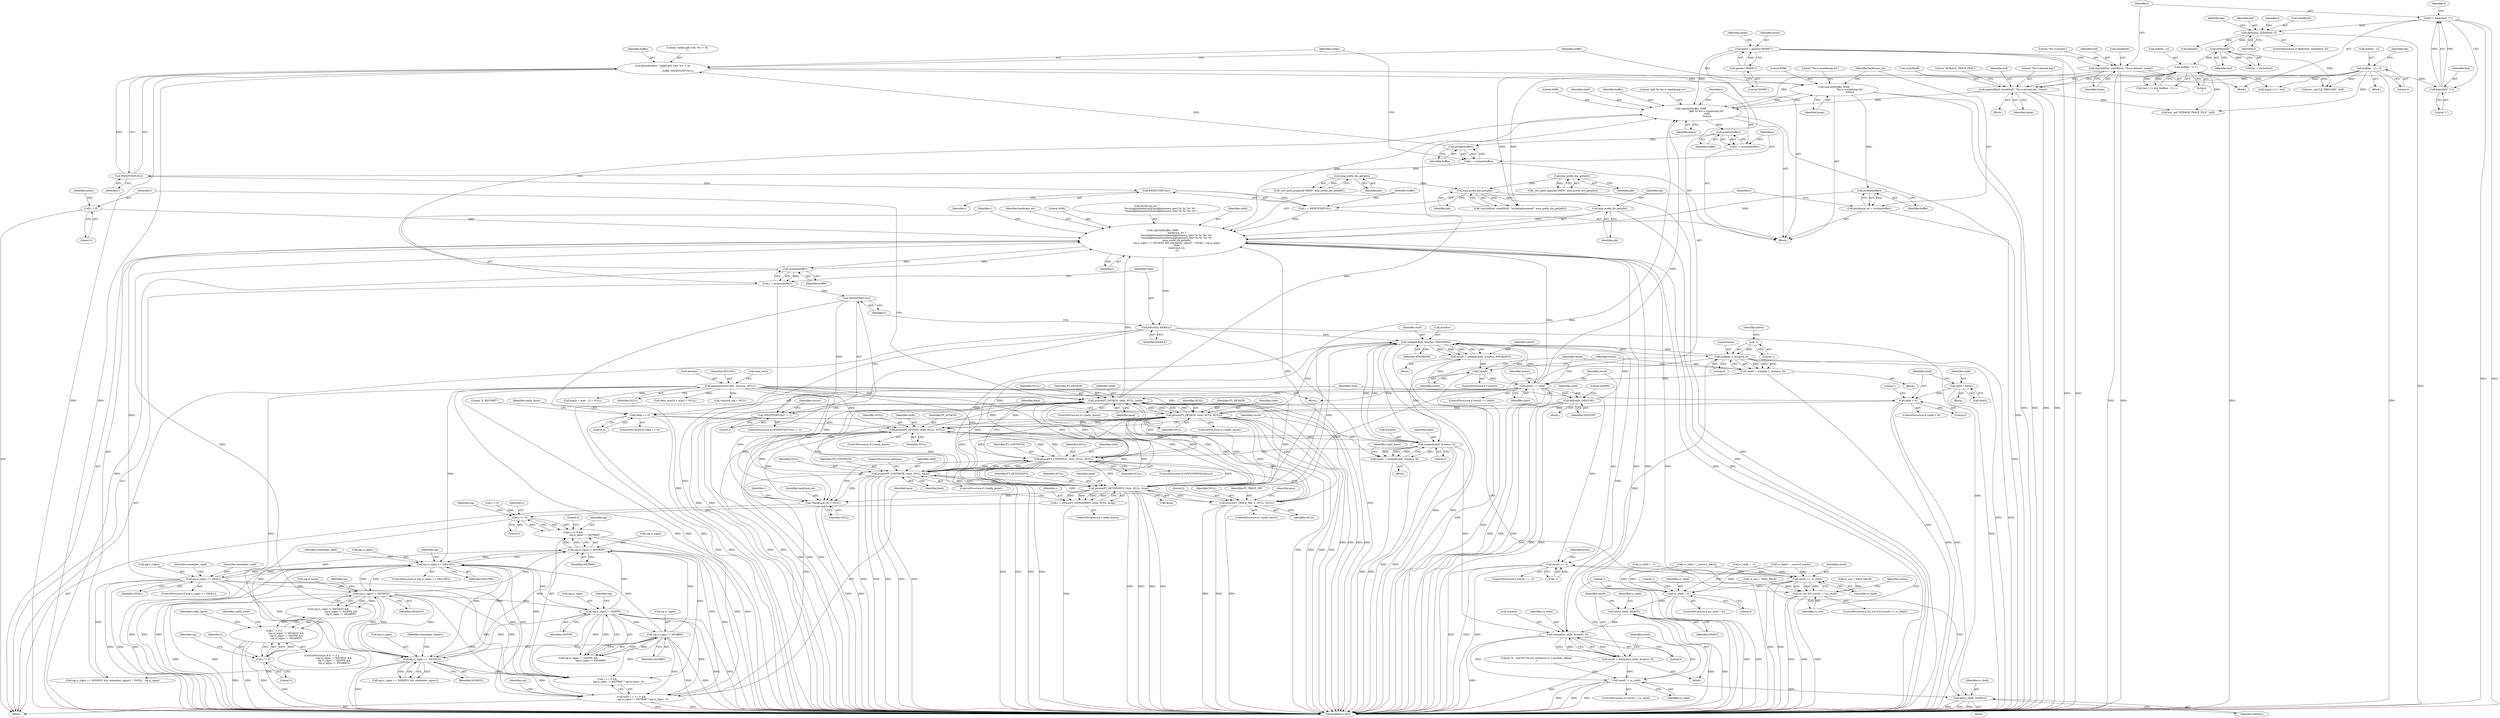 digraph "0_enlightment_bb4a21e98656fe2c7d98ba2163e6defe9a630e2b@API" {
"1000881" [label="(Call,fprintf(stderr, \"called gdb with '%s' = %i\n\",\n                                         buffer, WEXITSTATUS(r)))"];
"1000879" [label="(Call,system(buffer))"];
"1000875" [label="(Call,system(buffer))"];
"1000867" [label="(Call,snprintf(buffer, 4096,\n                                          \"gdb %i %s/.e-crashdump.txt\",\n                                           child,\n                                           home))"];
"1000926" [label="(Call,system(buffer))"];
"1000900" [label="(Call,snprintf(buffer, 4096,\n                                     backtrace_str ?\n                                     \"%s/enlightenment/utils/enlightenment_alert %i %i '%s' %i\" :\n                                     \"%s/enlightenment/utils/enlightenment_alert %i %i '%s' %i\",\n                                     eina_prefix_lib_get(pfx),\n                                     sig.si_signo == SIGSEGV && remember_sigusr1 ? SIGILL : sig.si_signo,\n                                     child,\n                                     backtrace_str,\n                                     r))"];
"1000894" [label="(Call,strdup(buffer))"];
"1000887" [label="(Call,snprintf(buffer, 4096,\n                                          \"%s/.e-crashdump.txt\",\n                                          home))"];
"1000881" [label="(Call,fprintf(stderr, \"called gdb with '%s' = %i\n\",\n                                         buffer, WEXITSTATUS(r)))"];
"1000885" [label="(Call,WEXITSTATUS(r))"];
"1000877" [label="(Call,r = system(buffer))"];
"1000907" [label="(Call,eina_prefix_lib_get(pfx))"];
"1000565" [label="(Call,eina_prefix_bin_get(pfx))"];
"1000448" [label="(Call,eina_prefix_bin_get(pfx))"];
"1000443" [label="(Call,eina_prefix_bin_get(pfx))"];
"1000807" [label="(Call,sig.si_signo == SIGILL)"];
"1000794" [label="(Call,sig.si_signo == SIGUSR1)"];
"1000784" [label="(Call,sig.si_signo != SIGTRAP)"];
"1000827" [label="(Call,sig.si_signo != SIGSEGV)"];
"1000911" [label="(Call,sig.si_signo == SIGSEGV)"];
"1000838" [label="(Call,sig.si_signo != SIGABRT)"];
"1000833" [label="(Call,sig.si_signo != SIGFPE)"];
"1000185" [label="(Call,sigaction(SIGUSR1, &action, NULL))"];
"1000856" [label="(Call,ptrace(PT_DETACH, child, NULL, back))"];
"1000987" [label="(Call,ptrace(PT_DETACH, child, NULL, NULL))"];
"1000979" [label="(Call,kill(child, SIGSTOP))"];
"1000744" [label="(Call,result == child)"];
"1000735" [label="(Call,result = waitpid(-1, &status, 0))"];
"1000737" [label="(Call,waitpid(-1, &status, 0))"];
"1000738" [label="(Call,-1)"];
"1000726" [label="(Call,waitpid(child, &status, WNOHANG))"];
"1000692" [label="(Call,waitpid(child, &status, 0))"];
"1000652" [label="(Call,child == 0)"];
"1000644" [label="(Call,child < 0)"];
"1000640" [label="(Call,child = fork())"];
"1000685" [label="(Call,ptrace(PT_ATTACH, child, NULL, NULL))"];
"1000707" [label="(Call,ptrace(PT_CONTINUE, child, NULL, NULL))"];
"1000847" [label="(Call,ptrace(PT_CONTINUE, child, NULL, back))"];
"1000771" [label="(Call,ptrace(PT_GETSIGINFO, child, NULL, &sig))"];
"1000777" [label="(Call,back = r == 0 &&\n                              sig.si_signo != SIGTRAP ? sig.si_signo : 0)"];
"1000928" [label="(Call,kill(child, SIGKILL))"];
"1000732" [label="(Call,!result)"];
"1000724" [label="(Call,result = waitpid(child, &status, WNOHANG))"];
"1000896" [label="(Call,r = WEXITSTATUS(r))"];
"1000898" [label="(Call,WEXITSTATUS(r))"];
"1000861" [label="(Call,r = 0)"];
"1000549" [label="(Call,snprintf(buf, sizeof(buf), \"%s/.e-mtrack.log\", home))"];
"1000523" [label="(Call,buf[len - 1] == '\n')"];
"1000516" [label="(Call,strlen(buf))"];
"1000507" [label="(Call,fgets(buf, sizeof(buf), f))"];
"1000498" [label="(Call,f = fopen(buf, \"r\"))"];
"1000500" [label="(Call,fopen(buf, \"r\"))"];
"1000492" [label="(Call,snprintf(buf, sizeof(buf), \"%s/.e-mtrack\", home))"];
"1000484" [label="(Call,home = getenv(\"HOME\"))"];
"1000486" [label="(Call,getenv(\"HOME\"))"];
"1000531" [label="(Call,buf[len - 1] = 0)"];
"1000873" [label="(Call,r = system(buffer))"];
"1000924" [label="(Call,r = system(buffer))"];
"1000933" [label="(Call,WEXITSTATUS(r))"];
"1000932" [label="(Call,WEXITSTATUS(r) != 1)"];
"1000690" [label="(Call,result = waitpid(child, &status, 0))"];
"1000659" [label="(Call,ptrace(PT_TRACE_ME, 0, NULL, NULL))"];
"1000757" [label="(Call,*backtrace_str = NULL)"];
"1000769" [label="(Call,r = ptrace(PT_GETSIGINFO, child, NULL, &sig))"];
"1000781" [label="(Call,r == 0)"];
"1000780" [label="(Call,r == 0 &&\n                              sig.si_signo != SIGTRAP)"];
"1000823" [label="(Call,r != 0)"];
"1000822" [label="(Call,r != 0 ||\n                                (sig.si_signo != SIGSEGV &&\n                                 sig.si_signo != SIGFPE &&\n                                 sig.si_signo != SIGABRT))"];
"1001038" [label="(Call,waitpid(cs_child, &status, 0))"];
"1001036" [label="(Call,result = waitpid(cs_child, &status, 0))"];
"1001044" [label="(Call,result != cs_child)"];
"1001050" [label="(Call,kill(cs_child, SIGKILL))"];
"1000958" [label="(Call,result == -1)"];
"1000996" [label="(Call,result == cs_child)"];
"1000994" [label="(Call,cs_use && (result == cs_child))"];
"1001025" [label="(Call,cs_child > 0)"];
"1001033" [label="(Call,kill(cs_child, SIGINT))"];
"1000892" [label="(Call,backtrace_str = strdup(buffer))"];
"1000587" [label="(Call,args[i++] = buf)"];
"1000775" [label="(Call,&sig)"];
"1000852" [label="(ControlStructure,continue;)"];
"1001033" [label="(Call,kill(cs_child, SIGINT))"];
"1000808" [label="(Call,sig.si_signo)"];
"1000882" [label="(Identifier,stderr)"];
"1001055" [label="(Literal,1)"];
"1000786" [label="(Identifier,sig)"];
"1000496" [label="(Literal,\"%s/.e-mtrack\")"];
"1000492" [label="(Call,snprintf(buf, sizeof(buf), \"%s/.e-mtrack\", home))"];
"1000651" [label="(ControlStructure,if (child == 0))"];
"1000866" [label="(Block,)"];
"1000448" [label="(Call,eina_prefix_bin_get(pfx))"];
"1000869" [label="(Literal,4096)"];
"1000897" [label="(Identifier,r)"];
"1000497" [label="(Identifier,home)"];
"1000690" [label="(Call,result = waitpid(child, &status, 0))"];
"1000734" [label="(Block,)"];
"1000849" [label="(Identifier,child)"];
"1000848" [label="(Identifier,PT_CONTINUE)"];
"1001049" [label="(Literal,\"E - cserve2 did not shutdown in 2 seconds, killing!\n\")"];
"1000933" [label="(Call,WEXITSTATUS(r))"];
"1000732" [label="(Call,!result)"];
"1000739" [label="(Literal,1)"];
"1000642" [label="(Call,fork())"];
"1000769" [label="(Call,r = ptrace(PT_GETSIGINFO, child, NULL, &sig))"];
"1000887" [label="(Call,snprintf(buffer, 4096,\n                                          \"%s/.e-crashdump.txt\",\n                                          home))"];
"1000733" [label="(Identifier,result)"];
"1000735" [label="(Call,result = waitpid(-1, &status, 0))"];
"1000850" [label="(Identifier,NULL)"];
"1000493" [label="(Identifier,buf)"];
"1001046" [label="(Identifier,cs_child)"];
"1000628" [label="(Call,cs_use = EINA_TRUE)"];
"1000688" [label="(Identifier,NULL)"];
"1000772" [label="(Identifier,PT_GETSIGINFO)"];
"1000512" [label="(Block,)"];
"1000730" [label="(Identifier,WNOHANG)"];
"1000187" [label="(Call,&action)"];
"1000908" [label="(Identifier,pfx)"];
"1000901" [label="(Identifier,buffer)"];
"1000746" [label="(Identifier,child)"];
"1000727" [label="(Identifier,child)"];
"1000823" [label="(Call,r != 0)"];
"1000828" [label="(Call,sig.si_signo)"];
"1000811" [label="(Identifier,SIGILL)"];
"1000707" [label="(Call,ptrace(PT_CONTINUE, child, NULL, NULL))"];
"1000924" [label="(Call,r = system(buffer))"];
"1000643" [label="(ControlStructure,if (child < 0))"];
"1001028" [label="(Block,)"];
"1000759" [label="(Identifier,NULL)"];
"1000821" [label="(ControlStructure,if (r != 0 ||\n                                (sig.si_signo != SIGSEGV &&\n                                 sig.si_signo != SIGFPE &&\n                                 sig.si_signo != SIGABRT)))"];
"1000226" [label="(Call,dbus_argv[2 + argc] = NULL)"];
"1000893" [label="(Identifier,backtrace_str)"];
"1000659" [label="(Call,ptrace(PT_TRACE_ME, 0, NULL, NULL))"];
"1000726" [label="(Call,waitpid(child, &status, WNOHANG))"];
"1001045" [label="(Identifier,result)"];
"1000981" [label="(Identifier,SIGSTOP)"];
"1001047" [label="(Block,)"];
"1000329" [label="(Call,valgrind_log = NULL)"];
"1000903" [label="(Call,backtrace_str ?\n                                     \"%s/enlightenment/utils/enlightenment_alert %i %i '%s' %i\" :\n                                     \"%s/enlightenment/utils/enlightenment_alert %i %i '%s' %i\")"];
"1000762" [label="(Call,r = 0)"];
"1000743" [label="(ControlStructure,if (result == child))"];
"1000898" [label="(Call,WEXITSTATUS(r))"];
"1000120" [label="(Block,)"];
"1000988" [label="(Identifier,PT_DETACH)"];
"1000983" [label="(Literal,200000)"];
"1000834" [label="(Call,sig.si_signo)"];
"1000885" [label="(Call,WEXITSTATUS(r))"];
"1000989" [label="(Identifier,child)"];
"1000692" [label="(Call,waitpid(child, &status, 0))"];
"1000872" [label="(Identifier,home)"];
"1000514" [label="(Call,len = strlen(buf))"];
"1000754" [label="(Block,)"];
"1001050" [label="(Call,kill(cs_child, SIGKILL))"];
"1000907" [label="(Call,eina_prefix_lib_get(pfx))"];
"1000530" [label="(Block,)"];
"1001008" [label="(Call,cs_child = _cserve2_start())"];
"1000878" [label="(Identifier,r)"];
"1000186" [label="(Identifier,SIGUSR1)"];
"1000991" [label="(Identifier,NULL)"];
"1000694" [label="(Call,&status)"];
"1000796" [label="(Identifier,sig)"];
"1000861" [label="(Call,r = 0)"];
"1000838" [label="(Call,sig.si_signo != SIGABRT)"];
"1000832" [label="(Call,sig.si_signo != SIGFPE &&\n                                 sig.si_signo != SIGABRT)"];
"1000640" [label="(Call,child = fork())"];
"1000490" [label="(Block,)"];
"1000827" [label="(Call,sig.si_signo != SIGSEGV)"];
"1000994" [label="(Call,cs_use && (result == cs_child))"];
"1000484" [label="(Call,home = getenv(\"HOME\"))"];
"1000686" [label="(Identifier,PT_ATTACH)"];
"1000654" [label="(Literal,0)"];
"1000517" [label="(Identifier,buf)"];
"1000539" [label="(Identifier,len)"];
"1001036" [label="(Call,result = waitpid(cs_child, &status, 0))"];
"1000661" [label="(Literal,0)"];
"1000938" [label="(Identifier,restart)"];
"1000565" [label="(Call,eina_prefix_bin_get(pfx))"];
"1000731" [label="(ControlStructure,if (!result))"];
"1000831" [label="(Identifier,SIGSEGV)"];
"1000644" [label="(Call,child < 0)"];
"1000519" [label="(Call,(len > 1) && (buf[len - 1] == '\n'))"];
"1000978" [label="(Block,)"];
"1001044" [label="(Call,result != cs_child)"];
"1000889" [label="(Literal,4096)"];
"1000498" [label="(Call,f = fopen(buf, \"r\"))"];
"1000774" [label="(Identifier,NULL)"];
"1000516" [label="(Call,strlen(buf))"];
"1000910" [label="(Call,sig.si_signo == SIGSEGV && remember_sigusr1)"];
"1000984" [label="(ControlStructure,if (!really_know))"];
"1000757" [label="(Call,*backtrace_str = NULL)"];
"1000740" [label="(Call,&status)"];
"1001052" [label="(Identifier,SIGKILL)"];
"1000997" [label="(Identifier,result)"];
"1000806" [label="(ControlStructure,if (sig.si_signo == SIGILL))"];
"1000689" [label="(Identifier,NULL)"];
"1000779" [label="(Call,r == 0 &&\n                              sig.si_signo != SIGTRAP ? sig.si_signo : 0)"];
"1000795" [label="(Call,sig.si_signo)"];
"1000704" [label="(ControlStructure,if (WIFSTOPPED(status)))"];
"1000653" [label="(Identifier,child)"];
"1000554" [label="(Identifier,home)"];
"1000486" [label="(Call,getenv(\"HOME\"))"];
"1000190" [label="(Call,eina_init())"];
"1000715" [label="(Block,)"];
"1000825" [label="(Literal,0)"];
"1000894" [label="(Call,strdup(buffer))"];
"1000494" [label="(Call,sizeof(buf))"];
"1000960" [label="(Call,-1)"];
"1000874" [label="(Identifier,r)"];
"1000912" [label="(Call,sig.si_signo)"];
"1000443" [label="(Call,eina_prefix_bin_get(pfx))"];
"1000900" [label="(Call,snprintf(buffer, 4096,\n                                     backtrace_str ?\n                                     \"%s/enlightenment/utils/enlightenment_alert %i %i '%s' %i\" :\n                                     \"%s/enlightenment/utils/enlightenment_alert %i %i '%s' %i\",\n                                     eina_prefix_lib_get(pfx),\n                                     sig.si_signo == SIGSEGV && remember_sigusr1 ? SIGILL : sig.si_signo,\n                                     child,\n                                     backtrace_str,\n                                     r))"];
"1000980" [label="(Identifier,child)"];
"1000930" [label="(Identifier,SIGKILL)"];
"1001043" [label="(ControlStructure,if (result != cs_child))"];
"1000672" [label="(Block,)"];
"1000871" [label="(Identifier,child)"];
"1000504" [label="(Identifier,f)"];
"1000826" [label="(Call,sig.si_signo != SIGSEGV &&\n                                 sig.si_signo != SIGFPE &&\n                                 sig.si_signo != SIGABRT)"];
"1001051" [label="(Identifier,cs_child)"];
"1000993" [label="(ControlStructure,if (cs_use && (result == cs_child)))"];
"1000763" [label="(Identifier,r)"];
"1000156" [label="(Call,cs_child = -1)"];
"1000782" [label="(Identifier,r)"];
"1000925" [label="(Identifier,r)"];
"1000881" [label="(Call,fprintf(stderr, \"called gdb with '%s' = %i\n\",\n                                         buffer, WEXITSTATUS(r)))"];
"1000886" [label="(Identifier,r)"];
"1000879" [label="(Call,system(buffer))"];
"1000959" [label="(Identifier,result)"];
"1000868" [label="(Identifier,buffer)"];
"1000693" [label="(Identifier,child)"];
"1000662" [label="(Identifier,NULL)"];
"1000189" [label="(Identifier,NULL)"];
"1000641" [label="(Identifier,child)"];
"1000745" [label="(Identifier,result)"];
"1000996" [label="(Call,result == cs_child)"];
"1000691" [label="(Identifier,result)"];
"1000857" [label="(Identifier,PT_DETACH)"];
"1000161" [label="(Call,cs_use = EINA_FALSE)"];
"1000777" [label="(Call,back = r == 0 &&\n                              sig.si_signo != SIGTRAP ? sig.si_signo : 0)"];
"1000860" [label="(Identifier,back)"];
"1000778" [label="(Identifier,back)"];
"1001037" [label="(Identifier,result)"];
"1000785" [label="(Call,sig.si_signo)"];
"1000500" [label="(Call,fopen(buf, \"r\"))"];
"1000835" [label="(Identifier,sig)"];
"1001039" [label="(Identifier,cs_child)"];
"1000923" [label="(Identifier,r)"];
"1000652" [label="(Call,child == 0)"];
"1000851" [label="(Identifier,back)"];
"1000783" [label="(Literal,0)"];
"1001040" [label="(Call,&status)"];
"1000744" [label="(Call,result == child)"];
"1000685" [label="(Call,ptrace(PT_ATTACH, child, NULL, NULL))"];
"1000883" [label="(Literal,\"called gdb with '%s' = %i\n\")"];
"1000766" [label="(ControlStructure,if (!really_know))"];
"1000911" [label="(Call,sig.si_signo == SIGSEGV)"];
"1000819" [label="(Identifier,remember_sigill)"];
"1000507" [label="(Call,fgets(buf, sizeof(buf), f))"];
"1000957" [label="(ControlStructure,if (result == -1))"];
"1000875" [label="(Call,system(buffer))"];
"1000965" [label="(Identifier,errno)"];
"1000792" [label="(Literal,0)"];
"1000928" [label="(Call,kill(child, SIGKILL))"];
"1000449" [label="(Identifier,pfx)"];
"1000884" [label="(Identifier,buffer)"];
"1000511" [label="(Identifier,f)"];
"1000773" [label="(Identifier,child)"];
"1001034" [label="(Identifier,cs_child)"];
"1001038" [label="(Call,waitpid(cs_child, &status, 0))"];
"1000549" [label="(Call,snprintf(buf, sizeof(buf), \"%s/.e-mtrack.log\", home))"];
"1000660" [label="(Identifier,PT_TRACE_ME)"];
"1000728" [label="(Call,&status)"];
"1000560" [label="(Call,snprintf(buf, sizeof(buf), \"%s/enlightenment\", eina_prefix_bin_get(pfx)))"];
"1000751" [label="(Identifier,status)"];
"1000674" [label="(Literal,\"E_RESTART\")"];
"1000645" [label="(Identifier,child)"];
"1000550" [label="(Identifier,buf)"];
"1000724" [label="(Call,result = waitpid(child, &status, WNOHANG))"];
"1000921" [label="(Identifier,child)"];
"1000509" [label="(Call,sizeof(buf))"];
"1000444" [label="(Identifier,pfx)"];
"1000540" [label="(Call,env_set(\"LD_PRELOAD\", buf))"];
"1000995" [label="(Identifier,cs_use)"];
"1000890" [label="(Literal,\"%s/.e-crashdump.txt\")"];
"1000926" [label="(Call,system(buffer))"];
"1000646" [label="(Literal,0)"];
"1000899" [label="(Identifier,r)"];
"1000896" [label="(Call,r = WEXITSTATUS(r))"];
"1000737" [label="(Call,waitpid(-1, &status, 0))"];
"1000853" [label="(ControlStructure,if (!really_know))"];
"1000913" [label="(Identifier,sig)"];
"1000788" [label="(Identifier,SIGTRAP)"];
"1000666" [label="(Identifier,args)"];
"1000770" [label="(Identifier,r)"];
"1000725" [label="(Identifier,result)"];
"1000489" [label="(Identifier,home)"];
"1000824" [label="(Identifier,r)"];
"1000909" [label="(Call,sig.si_signo == SIGSEGV && remember_sigusr1 ? SIGILL : sig.si_signo)"];
"1000793" [label="(ControlStructure,if (sig.si_signo == SIGUSR1))"];
"1000502" [label="(Literal,\"r\")"];
"1000515" [label="(Identifier,len)"];
"1000531" [label="(Call,buf[len - 1] = 0)"];
"1001024" [label="(ControlStructure,if (cs_child > 0))"];
"1000711" [label="(Identifier,NULL)"];
"1000929" [label="(Identifier,child)"];
"1000714" [label="(Identifier,done)"];
"1000532" [label="(Call,buf[len - 1])"];
"1000508" [label="(Identifier,buf)"];
"1000794" [label="(Call,sig.si_signo == SIGUSR1)"];
"1000780" [label="(Call,r == 0 &&\n                              sig.si_signo != SIGTRAP)"];
"1000979" [label="(Call,kill(child, SIGSTOP))"];
"1000934" [label="(Identifier,r)"];
"1000958" [label="(Call,result == -1)"];
"1000870" [label="(Literal,\"gdb %i %s/.e-crashdump.txt\")"];
"1000847" [label="(Call,ptrace(PT_CONTINUE, child, NULL, back))"];
"1001002" [label="(Identifier,status)"];
"1000998" [label="(Identifier,cs_child)"];
"1000501" [label="(Identifier,buf)"];
"1000553" [label="(Literal,\"%s/.e-mtrack.log\")"];
"1000990" [label="(Identifier,NULL)"];
"1000446" [label="(Call,_env_path_prepend(\"PATH\", eina_prefix_bin_get(pfx)))"];
"1000927" [label="(Identifier,buffer)"];
"1000784" [label="(Call,sig.si_signo != SIGTRAP)"];
"1000185" [label="(Call,sigaction(SIGUSR1, &action, NULL))"];
"1000844" [label="(ControlStructure,if (!really_know))"];
"1001035" [label="(Identifier,SIGINT)"];
"1000876" [label="(Identifier,buffer)"];
"1000865" [label="(Identifier,home)"];
"1000487" [label="(Literal,\"HOME\")"];
"1000873" [label="(Call,r = system(buffer))"];
"1000709" [label="(Identifier,child)"];
"1000781" [label="(Call,r == 0)"];
"1001027" [label="(Literal,0)"];
"1000790" [label="(Identifier,sig)"];
"1001026" [label="(Identifier,cs_child)"];
"1001042" [label="(Literal,0)"];
"1000631" [label="(Call,cs_child = _cserve2_start())"];
"1000863" [label="(Literal,0)"];
"1001020" [label="(Call,cs_child = -1)"];
"1000551" [label="(Call,sizeof(buf))"];
"1000555" [label="(Call,env_set(\"MTRACK_TRACE_FILE\", buf))"];
"1000524" [label="(Call,buf[len - 1])"];
"1001032" [label="(Literal,2)"];
"1000935" [label="(Literal,1)"];
"1000892" [label="(Call,backtrace_str = strdup(buffer))"];
"1000922" [label="(Identifier,backtrace_str)"];
"1000858" [label="(Identifier,child)"];
"1000867" [label="(Call,snprintf(buffer, 4096,\n                                          \"gdb %i %s/.e-crashdump.txt\",\n                                           child,\n                                           home))"];
"1000636" [label="(Block,)"];
"1000499" [label="(Identifier,f)"];
"1000842" [label="(Identifier,SIGABRT)"];
"1000663" [label="(Identifier,NULL)"];
"1000523" [label="(Call,buf[len - 1] == '\n')"];
"1000880" [label="(Identifier,buffer)"];
"1000700" [label="(Identifier,really_know)"];
"1000877" [label="(Call,r = system(buffer))"];
"1000856" [label="(Call,ptrace(PT_DETACH, child, NULL, back))"];
"1000807" [label="(Call,sig.si_signo == SIGILL)"];
"1000895" [label="(Identifier,buffer)"];
"1000932" [label="(Call,WEXITSTATUS(r) != 1)"];
"1000687" [label="(Identifier,child)"];
"1000656" [label="(ControlStructure,if (!really_know))"];
"1000649" [label="(Literal,1)"];
"1000987" [label="(Call,ptrace(PT_DETACH, child, NULL, NULL))"];
"1000708" [label="(Identifier,PT_CONTINUE)"];
"1000902" [label="(Literal,4096)"];
"1000798" [label="(Identifier,SIGUSR1)"];
"1000771" [label="(Call,ptrace(PT_GETSIGINFO, child, NULL, &sig))"];
"1000859" [label="(Identifier,NULL)"];
"1000837" [label="(Identifier,SIGFPE)"];
"1000741" [label="(Identifier,status)"];
"1000556" [label="(Literal,\"MTRACK_TRACE_FILE\")"];
"1000506" [label="(ControlStructure,if (fgets(buf, sizeof(buf), f)))"];
"1001056" [label="(MethodReturn,RET)"];
"1000558" [label="(Call,fclose(f))"];
"1000891" [label="(Identifier,home)"];
"1000888" [label="(Identifier,buffer)"];
"1000833" [label="(Call,sig.si_signo != SIGFPE)"];
"1000682" [label="(ControlStructure,if (!really_know))"];
"1000916" [label="(Identifier,remember_sigusr1)"];
"1000758" [label="(Identifier,backtrace_str)"];
"1000710" [label="(Identifier,NULL)"];
"1000862" [label="(Identifier,r)"];
"1000738" [label="(Call,-1)"];
"1000529" [label="(Literal,'\n')"];
"1000931" [label="(ControlStructure,if (WEXITSTATUS(r) != 1))"];
"1000809" [label="(Identifier,sig)"];
"1000839" [label="(Call,sig.si_signo)"];
"1000814" [label="(Identifier,remember_sigill)"];
"1000441" [label="(Call,_env_path_append(\"PATH\", eina_prefix_bin_get(pfx)))"];
"1000822" [label="(Call,r != 0 ||\n                                (sig.si_signo != SIGSEGV &&\n                                 sig.si_signo != SIGFPE &&\n                                 sig.si_signo != SIGABRT))"];
"1000846" [label="(Identifier,really_know)"];
"1000855" [label="(Identifier,really_know)"];
"1001025" [label="(Call,cs_child > 0)"];
"1000566" [label="(Identifier,pfx)"];
"1000801" [label="(Identifier,remember_sigill)"];
"1000840" [label="(Identifier,sig)"];
"1000736" [label="(Identifier,result)"];
"1000696" [label="(Literal,0)"];
"1000603" [label="(Call,args[i + argc - 1] = NULL)"];
"1000559" [label="(Identifier,f)"];
"1000485" [label="(Identifier,home)"];
"1000829" [label="(Identifier,sig)"];
"1000658" [label="(Identifier,really_know)"];
"1000537" [label="(Literal,0)"];
"1000742" [label="(Literal,0)"];
"1000915" [label="(Identifier,SIGSEGV)"];
"1000881" -> "1000866"  [label="AST: "];
"1000881" -> "1000885"  [label="CFG: "];
"1000882" -> "1000881"  [label="AST: "];
"1000883" -> "1000881"  [label="AST: "];
"1000884" -> "1000881"  [label="AST: "];
"1000885" -> "1000881"  [label="AST: "];
"1000888" -> "1000881"  [label="CFG: "];
"1000881" -> "1001056"  [label="DDG: "];
"1000881" -> "1001056"  [label="DDG: "];
"1000879" -> "1000881"  [label="DDG: "];
"1000885" -> "1000881"  [label="DDG: "];
"1000881" -> "1000887"  [label="DDG: "];
"1000879" -> "1000877"  [label="AST: "];
"1000879" -> "1000880"  [label="CFG: "];
"1000880" -> "1000879"  [label="AST: "];
"1000877" -> "1000879"  [label="CFG: "];
"1000879" -> "1000877"  [label="DDG: "];
"1000875" -> "1000879"  [label="DDG: "];
"1000875" -> "1000873"  [label="AST: "];
"1000875" -> "1000876"  [label="CFG: "];
"1000876" -> "1000875"  [label="AST: "];
"1000873" -> "1000875"  [label="CFG: "];
"1000875" -> "1000873"  [label="DDG: "];
"1000867" -> "1000875"  [label="DDG: "];
"1000867" -> "1000866"  [label="AST: "];
"1000867" -> "1000872"  [label="CFG: "];
"1000868" -> "1000867"  [label="AST: "];
"1000869" -> "1000867"  [label="AST: "];
"1000870" -> "1000867"  [label="AST: "];
"1000871" -> "1000867"  [label="AST: "];
"1000872" -> "1000867"  [label="AST: "];
"1000874" -> "1000867"  [label="CFG: "];
"1000867" -> "1001056"  [label="DDG: "];
"1000926" -> "1000867"  [label="DDG: "];
"1000856" -> "1000867"  [label="DDG: "];
"1000771" -> "1000867"  [label="DDG: "];
"1000744" -> "1000867"  [label="DDG: "];
"1000887" -> "1000867"  [label="DDG: "];
"1000549" -> "1000867"  [label="DDG: "];
"1000492" -> "1000867"  [label="DDG: "];
"1000484" -> "1000867"  [label="DDG: "];
"1000867" -> "1000887"  [label="DDG: "];
"1000867" -> "1000900"  [label="DDG: "];
"1000926" -> "1000924"  [label="AST: "];
"1000926" -> "1000927"  [label="CFG: "];
"1000927" -> "1000926"  [label="AST: "];
"1000924" -> "1000926"  [label="CFG: "];
"1000926" -> "1001056"  [label="DDG: "];
"1000926" -> "1000900"  [label="DDG: "];
"1000926" -> "1000924"  [label="DDG: "];
"1000900" -> "1000926"  [label="DDG: "];
"1000900" -> "1000754"  [label="AST: "];
"1000900" -> "1000923"  [label="CFG: "];
"1000901" -> "1000900"  [label="AST: "];
"1000902" -> "1000900"  [label="AST: "];
"1000903" -> "1000900"  [label="AST: "];
"1000907" -> "1000900"  [label="AST: "];
"1000909" -> "1000900"  [label="AST: "];
"1000921" -> "1000900"  [label="AST: "];
"1000922" -> "1000900"  [label="AST: "];
"1000923" -> "1000900"  [label="AST: "];
"1000925" -> "1000900"  [label="CFG: "];
"1000900" -> "1001056"  [label="DDG: "];
"1000900" -> "1001056"  [label="DDG: "];
"1000900" -> "1001056"  [label="DDG: "];
"1000900" -> "1001056"  [label="DDG: "];
"1000900" -> "1001056"  [label="DDG: "];
"1000894" -> "1000900"  [label="DDG: "];
"1000907" -> "1000900"  [label="DDG: "];
"1000807" -> "1000900"  [label="DDG: "];
"1000911" -> "1000900"  [label="DDG: "];
"1000856" -> "1000900"  [label="DDG: "];
"1000771" -> "1000900"  [label="DDG: "];
"1000744" -> "1000900"  [label="DDG: "];
"1000896" -> "1000900"  [label="DDG: "];
"1000861" -> "1000900"  [label="DDG: "];
"1000900" -> "1000928"  [label="DDG: "];
"1000894" -> "1000892"  [label="AST: "];
"1000894" -> "1000895"  [label="CFG: "];
"1000895" -> "1000894"  [label="AST: "];
"1000892" -> "1000894"  [label="CFG: "];
"1000894" -> "1000892"  [label="DDG: "];
"1000887" -> "1000894"  [label="DDG: "];
"1000887" -> "1000866"  [label="AST: "];
"1000887" -> "1000891"  [label="CFG: "];
"1000888" -> "1000887"  [label="AST: "];
"1000889" -> "1000887"  [label="AST: "];
"1000890" -> "1000887"  [label="AST: "];
"1000891" -> "1000887"  [label="AST: "];
"1000893" -> "1000887"  [label="CFG: "];
"1000887" -> "1001056"  [label="DDG: "];
"1000887" -> "1001056"  [label="DDG: "];
"1000885" -> "1000886"  [label="CFG: "];
"1000886" -> "1000885"  [label="AST: "];
"1000877" -> "1000885"  [label="DDG: "];
"1000885" -> "1000898"  [label="DDG: "];
"1000877" -> "1000866"  [label="AST: "];
"1000878" -> "1000877"  [label="AST: "];
"1000882" -> "1000877"  [label="CFG: "];
"1000907" -> "1000908"  [label="CFG: "];
"1000908" -> "1000907"  [label="AST: "];
"1000913" -> "1000907"  [label="CFG: "];
"1000907" -> "1001056"  [label="DDG: "];
"1000565" -> "1000907"  [label="DDG: "];
"1000565" -> "1000560"  [label="AST: "];
"1000565" -> "1000566"  [label="CFG: "];
"1000566" -> "1000565"  [label="AST: "];
"1000560" -> "1000565"  [label="CFG: "];
"1000565" -> "1001056"  [label="DDG: "];
"1000565" -> "1000560"  [label="DDG: "];
"1000448" -> "1000565"  [label="DDG: "];
"1000443" -> "1000565"  [label="DDG: "];
"1000448" -> "1000446"  [label="AST: "];
"1000448" -> "1000449"  [label="CFG: "];
"1000449" -> "1000448"  [label="AST: "];
"1000446" -> "1000448"  [label="CFG: "];
"1000448" -> "1000446"  [label="DDG: "];
"1000443" -> "1000441"  [label="AST: "];
"1000443" -> "1000444"  [label="CFG: "];
"1000444" -> "1000443"  [label="AST: "];
"1000441" -> "1000443"  [label="CFG: "];
"1000443" -> "1000441"  [label="DDG: "];
"1000807" -> "1000806"  [label="AST: "];
"1000807" -> "1000811"  [label="CFG: "];
"1000808" -> "1000807"  [label="AST: "];
"1000811" -> "1000807"  [label="AST: "];
"1000814" -> "1000807"  [label="CFG: "];
"1000819" -> "1000807"  [label="CFG: "];
"1000807" -> "1001056"  [label="DDG: "];
"1000807" -> "1001056"  [label="DDG: "];
"1000807" -> "1001056"  [label="DDG: "];
"1000807" -> "1000777"  [label="DDG: "];
"1000807" -> "1000784"  [label="DDG: "];
"1000807" -> "1000779"  [label="DDG: "];
"1000807" -> "1000794"  [label="DDG: "];
"1000794" -> "1000807"  [label="DDG: "];
"1000807" -> "1000827"  [label="DDG: "];
"1000807" -> "1000911"  [label="DDG: "];
"1000807" -> "1000909"  [label="DDG: "];
"1000794" -> "1000793"  [label="AST: "];
"1000794" -> "1000798"  [label="CFG: "];
"1000795" -> "1000794"  [label="AST: "];
"1000798" -> "1000794"  [label="AST: "];
"1000801" -> "1000794"  [label="CFG: "];
"1000809" -> "1000794"  [label="CFG: "];
"1000794" -> "1001056"  [label="DDG: "];
"1000794" -> "1001056"  [label="DDG: "];
"1000794" -> "1001056"  [label="DDG: "];
"1000794" -> "1000777"  [label="DDG: "];
"1000794" -> "1000784"  [label="DDG: "];
"1000794" -> "1000779"  [label="DDG: "];
"1000784" -> "1000794"  [label="DDG: "];
"1000827" -> "1000794"  [label="DDG: "];
"1000838" -> "1000794"  [label="DDG: "];
"1000833" -> "1000794"  [label="DDG: "];
"1000911" -> "1000794"  [label="DDG: "];
"1000185" -> "1000794"  [label="DDG: "];
"1000794" -> "1000827"  [label="DDG: "];
"1000794" -> "1000911"  [label="DDG: "];
"1000784" -> "1000780"  [label="AST: "];
"1000784" -> "1000788"  [label="CFG: "];
"1000785" -> "1000784"  [label="AST: "];
"1000788" -> "1000784"  [label="AST: "];
"1000780" -> "1000784"  [label="CFG: "];
"1000784" -> "1001056"  [label="DDG: "];
"1000784" -> "1000777"  [label="DDG: "];
"1000784" -> "1000780"  [label="DDG: "];
"1000784" -> "1000780"  [label="DDG: "];
"1000827" -> "1000784"  [label="DDG: "];
"1000838" -> "1000784"  [label="DDG: "];
"1000833" -> "1000784"  [label="DDG: "];
"1000911" -> "1000784"  [label="DDG: "];
"1000784" -> "1000779"  [label="DDG: "];
"1000827" -> "1000826"  [label="AST: "];
"1000827" -> "1000831"  [label="CFG: "];
"1000828" -> "1000827"  [label="AST: "];
"1000831" -> "1000827"  [label="AST: "];
"1000835" -> "1000827"  [label="CFG: "];
"1000826" -> "1000827"  [label="CFG: "];
"1000827" -> "1001056"  [label="DDG: "];
"1000827" -> "1001056"  [label="DDG: "];
"1000827" -> "1000777"  [label="DDG: "];
"1000827" -> "1000779"  [label="DDG: "];
"1000827" -> "1000826"  [label="DDG: "];
"1000827" -> "1000826"  [label="DDG: "];
"1000911" -> "1000827"  [label="DDG: "];
"1000827" -> "1000833"  [label="DDG: "];
"1000827" -> "1000911"  [label="DDG: "];
"1000827" -> "1000911"  [label="DDG: "];
"1000911" -> "1000910"  [label="AST: "];
"1000911" -> "1000915"  [label="CFG: "];
"1000912" -> "1000911"  [label="AST: "];
"1000915" -> "1000911"  [label="AST: "];
"1000916" -> "1000911"  [label="CFG: "];
"1000910" -> "1000911"  [label="CFG: "];
"1000911" -> "1001056"  [label="DDG: "];
"1000911" -> "1000777"  [label="DDG: "];
"1000911" -> "1000779"  [label="DDG: "];
"1000911" -> "1000910"  [label="DDG: "];
"1000911" -> "1000910"  [label="DDG: "];
"1000838" -> "1000911"  [label="DDG: "];
"1000833" -> "1000911"  [label="DDG: "];
"1000911" -> "1000909"  [label="DDG: "];
"1000838" -> "1000832"  [label="AST: "];
"1000838" -> "1000842"  [label="CFG: "];
"1000839" -> "1000838"  [label="AST: "];
"1000842" -> "1000838"  [label="AST: "];
"1000832" -> "1000838"  [label="CFG: "];
"1000838" -> "1001056"  [label="DDG: "];
"1000838" -> "1001056"  [label="DDG: "];
"1000838" -> "1000777"  [label="DDG: "];
"1000838" -> "1000779"  [label="DDG: "];
"1000838" -> "1000832"  [label="DDG: "];
"1000838" -> "1000832"  [label="DDG: "];
"1000833" -> "1000838"  [label="DDG: "];
"1000833" -> "1000832"  [label="AST: "];
"1000833" -> "1000837"  [label="CFG: "];
"1000834" -> "1000833"  [label="AST: "];
"1000837" -> "1000833"  [label="AST: "];
"1000840" -> "1000833"  [label="CFG: "];
"1000832" -> "1000833"  [label="CFG: "];
"1000833" -> "1001056"  [label="DDG: "];
"1000833" -> "1001056"  [label="DDG: "];
"1000833" -> "1000777"  [label="DDG: "];
"1000833" -> "1000779"  [label="DDG: "];
"1000833" -> "1000832"  [label="DDG: "];
"1000833" -> "1000832"  [label="DDG: "];
"1000185" -> "1000120"  [label="AST: "];
"1000185" -> "1000189"  [label="CFG: "];
"1000186" -> "1000185"  [label="AST: "];
"1000187" -> "1000185"  [label="AST: "];
"1000189" -> "1000185"  [label="AST: "];
"1000190" -> "1000185"  [label="CFG: "];
"1000185" -> "1001056"  [label="DDG: "];
"1000185" -> "1001056"  [label="DDG: "];
"1000185" -> "1001056"  [label="DDG: "];
"1000185" -> "1000226"  [label="DDG: "];
"1000185" -> "1000329"  [label="DDG: "];
"1000185" -> "1000603"  [label="DDG: "];
"1000185" -> "1000659"  [label="DDG: "];
"1000185" -> "1000685"  [label="DDG: "];
"1000185" -> "1000707"  [label="DDG: "];
"1000185" -> "1000757"  [label="DDG: "];
"1000185" -> "1000771"  [label="DDG: "];
"1000185" -> "1000847"  [label="DDG: "];
"1000185" -> "1000856"  [label="DDG: "];
"1000185" -> "1000987"  [label="DDG: "];
"1000856" -> "1000853"  [label="AST: "];
"1000856" -> "1000860"  [label="CFG: "];
"1000857" -> "1000856"  [label="AST: "];
"1000858" -> "1000856"  [label="AST: "];
"1000859" -> "1000856"  [label="AST: "];
"1000860" -> "1000856"  [label="AST: "];
"1000862" -> "1000856"  [label="CFG: "];
"1000856" -> "1001056"  [label="DDG: "];
"1000856" -> "1001056"  [label="DDG: "];
"1000856" -> "1001056"  [label="DDG: "];
"1000856" -> "1001056"  [label="DDG: "];
"1000856" -> "1000659"  [label="DDG: "];
"1000856" -> "1000685"  [label="DDG: "];
"1000856" -> "1000707"  [label="DDG: "];
"1000856" -> "1000757"  [label="DDG: "];
"1000856" -> "1000771"  [label="DDG: "];
"1000856" -> "1000847"  [label="DDG: "];
"1000987" -> "1000856"  [label="DDG: "];
"1000987" -> "1000856"  [label="DDG: "];
"1000771" -> "1000856"  [label="DDG: "];
"1000771" -> "1000856"  [label="DDG: "];
"1000744" -> "1000856"  [label="DDG: "];
"1000707" -> "1000856"  [label="DDG: "];
"1000685" -> "1000856"  [label="DDG: "];
"1000847" -> "1000856"  [label="DDG: "];
"1000777" -> "1000856"  [label="DDG: "];
"1000856" -> "1000987"  [label="DDG: "];
"1000856" -> "1000987"  [label="DDG: "];
"1000987" -> "1000984"  [label="AST: "];
"1000987" -> "1000991"  [label="CFG: "];
"1000988" -> "1000987"  [label="AST: "];
"1000989" -> "1000987"  [label="AST: "];
"1000990" -> "1000987"  [label="AST: "];
"1000991" -> "1000987"  [label="AST: "];
"1000714" -> "1000987"  [label="CFG: "];
"1000987" -> "1001056"  [label="DDG: "];
"1000987" -> "1001056"  [label="DDG: "];
"1000987" -> "1001056"  [label="DDG: "];
"1000987" -> "1001056"  [label="DDG: "];
"1000987" -> "1000659"  [label="DDG: "];
"1000987" -> "1000685"  [label="DDG: "];
"1000987" -> "1000707"  [label="DDG: "];
"1000987" -> "1000726"  [label="DDG: "];
"1000987" -> "1000757"  [label="DDG: "];
"1000987" -> "1000771"  [label="DDG: "];
"1000987" -> "1000847"  [label="DDG: "];
"1000979" -> "1000987"  [label="DDG: "];
"1000707" -> "1000987"  [label="DDG: "];
"1000685" -> "1000987"  [label="DDG: "];
"1000847" -> "1000987"  [label="DDG: "];
"1000771" -> "1000987"  [label="DDG: "];
"1000979" -> "1000978"  [label="AST: "];
"1000979" -> "1000981"  [label="CFG: "];
"1000980" -> "1000979"  [label="AST: "];
"1000981" -> "1000979"  [label="AST: "];
"1000983" -> "1000979"  [label="CFG: "];
"1000979" -> "1001056"  [label="DDG: "];
"1000979" -> "1001056"  [label="DDG: "];
"1000979" -> "1001056"  [label="DDG: "];
"1000979" -> "1000726"  [label="DDG: "];
"1000744" -> "1000979"  [label="DDG: "];
"1000744" -> "1000743"  [label="AST: "];
"1000744" -> "1000746"  [label="CFG: "];
"1000745" -> "1000744"  [label="AST: "];
"1000746" -> "1000744"  [label="AST: "];
"1000751" -> "1000744"  [label="CFG: "];
"1000959" -> "1000744"  [label="CFG: "];
"1000744" -> "1001056"  [label="DDG: "];
"1000744" -> "1001056"  [label="DDG: "];
"1000744" -> "1001056"  [label="DDG: "];
"1000744" -> "1000726"  [label="DDG: "];
"1000735" -> "1000744"  [label="DDG: "];
"1000732" -> "1000744"  [label="DDG: "];
"1000726" -> "1000744"  [label="DDG: "];
"1000744" -> "1000771"  [label="DDG: "];
"1000744" -> "1000847"  [label="DDG: "];
"1000744" -> "1000958"  [label="DDG: "];
"1000735" -> "1000734"  [label="AST: "];
"1000735" -> "1000737"  [label="CFG: "];
"1000736" -> "1000735"  [label="AST: "];
"1000737" -> "1000735"  [label="AST: "];
"1000745" -> "1000735"  [label="CFG: "];
"1000735" -> "1001056"  [label="DDG: "];
"1000737" -> "1000735"  [label="DDG: "];
"1000737" -> "1000735"  [label="DDG: "];
"1000737" -> "1000735"  [label="DDG: "];
"1000737" -> "1000742"  [label="CFG: "];
"1000738" -> "1000737"  [label="AST: "];
"1000740" -> "1000737"  [label="AST: "];
"1000742" -> "1000737"  [label="AST: "];
"1000737" -> "1001056"  [label="DDG: "];
"1000737" -> "1001056"  [label="DDG: "];
"1000737" -> "1000692"  [label="DDG: "];
"1000737" -> "1000726"  [label="DDG: "];
"1000738" -> "1000737"  [label="DDG: "];
"1000726" -> "1000737"  [label="DDG: "];
"1000737" -> "1001038"  [label="DDG: "];
"1000738" -> "1000739"  [label="CFG: "];
"1000739" -> "1000738"  [label="AST: "];
"1000741" -> "1000738"  [label="CFG: "];
"1000726" -> "1000724"  [label="AST: "];
"1000726" -> "1000730"  [label="CFG: "];
"1000727" -> "1000726"  [label="AST: "];
"1000728" -> "1000726"  [label="AST: "];
"1000730" -> "1000726"  [label="AST: "];
"1000724" -> "1000726"  [label="CFG: "];
"1000726" -> "1001056"  [label="DDG: "];
"1000726" -> "1001056"  [label="DDG: "];
"1000726" -> "1000692"  [label="DDG: "];
"1000726" -> "1000724"  [label="DDG: "];
"1000726" -> "1000724"  [label="DDG: "];
"1000726" -> "1000724"  [label="DDG: "];
"1000692" -> "1000726"  [label="DDG: "];
"1000692" -> "1000726"  [label="DDG: "];
"1000707" -> "1000726"  [label="DDG: "];
"1000928" -> "1000726"  [label="DDG: "];
"1000771" -> "1000726"  [label="DDG: "];
"1000847" -> "1000726"  [label="DDG: "];
"1000726" -> "1001038"  [label="DDG: "];
"1000692" -> "1000690"  [label="AST: "];
"1000692" -> "1000696"  [label="CFG: "];
"1000693" -> "1000692"  [label="AST: "];
"1000694" -> "1000692"  [label="AST: "];
"1000696" -> "1000692"  [label="AST: "];
"1000690" -> "1000692"  [label="CFG: "];
"1000692" -> "1001056"  [label="DDG: "];
"1000692" -> "1001056"  [label="DDG: "];
"1000692" -> "1000690"  [label="DDG: "];
"1000692" -> "1000690"  [label="DDG: "];
"1000692" -> "1000690"  [label="DDG: "];
"1000652" -> "1000692"  [label="DDG: "];
"1000685" -> "1000692"  [label="DDG: "];
"1000692" -> "1000707"  [label="DDG: "];
"1000692" -> "1001038"  [label="DDG: "];
"1000652" -> "1000651"  [label="AST: "];
"1000652" -> "1000654"  [label="CFG: "];
"1000653" -> "1000652"  [label="AST: "];
"1000654" -> "1000652"  [label="AST: "];
"1000658" -> "1000652"  [label="CFG: "];
"1000674" -> "1000652"  [label="CFG: "];
"1000652" -> "1001056"  [label="DDG: "];
"1000652" -> "1001056"  [label="DDG: "];
"1000644" -> "1000652"  [label="DDG: "];
"1000652" -> "1000685"  [label="DDG: "];
"1000644" -> "1000643"  [label="AST: "];
"1000644" -> "1000646"  [label="CFG: "];
"1000645" -> "1000644"  [label="AST: "];
"1000646" -> "1000644"  [label="AST: "];
"1000649" -> "1000644"  [label="CFG: "];
"1000653" -> "1000644"  [label="CFG: "];
"1000644" -> "1001056"  [label="DDG: "];
"1000644" -> "1001056"  [label="DDG: "];
"1000640" -> "1000644"  [label="DDG: "];
"1000640" -> "1000636"  [label="AST: "];
"1000640" -> "1000642"  [label="CFG: "];
"1000641" -> "1000640"  [label="AST: "];
"1000642" -> "1000640"  [label="AST: "];
"1000645" -> "1000640"  [label="CFG: "];
"1000640" -> "1001056"  [label="DDG: "];
"1000685" -> "1000682"  [label="AST: "];
"1000685" -> "1000689"  [label="CFG: "];
"1000686" -> "1000685"  [label="AST: "];
"1000687" -> "1000685"  [label="AST: "];
"1000688" -> "1000685"  [label="AST: "];
"1000689" -> "1000685"  [label="AST: "];
"1000691" -> "1000685"  [label="CFG: "];
"1000685" -> "1001056"  [label="DDG: "];
"1000685" -> "1001056"  [label="DDG: "];
"1000685" -> "1001056"  [label="DDG: "];
"1000685" -> "1000659"  [label="DDG: "];
"1000707" -> "1000685"  [label="DDG: "];
"1000847" -> "1000685"  [label="DDG: "];
"1000771" -> "1000685"  [label="DDG: "];
"1000685" -> "1000707"  [label="DDG: "];
"1000685" -> "1000757"  [label="DDG: "];
"1000685" -> "1000771"  [label="DDG: "];
"1000685" -> "1000847"  [label="DDG: "];
"1000707" -> "1000704"  [label="AST: "];
"1000707" -> "1000711"  [label="CFG: "];
"1000708" -> "1000707"  [label="AST: "];
"1000709" -> "1000707"  [label="AST: "];
"1000710" -> "1000707"  [label="AST: "];
"1000711" -> "1000707"  [label="AST: "];
"1000714" -> "1000707"  [label="CFG: "];
"1000707" -> "1001056"  [label="DDG: "];
"1000707" -> "1001056"  [label="DDG: "];
"1000707" -> "1001056"  [label="DDG: "];
"1000707" -> "1001056"  [label="DDG: "];
"1000707" -> "1000659"  [label="DDG: "];
"1000847" -> "1000707"  [label="DDG: "];
"1000847" -> "1000707"  [label="DDG: "];
"1000771" -> "1000707"  [label="DDG: "];
"1000707" -> "1000757"  [label="DDG: "];
"1000707" -> "1000771"  [label="DDG: "];
"1000707" -> "1000847"  [label="DDG: "];
"1000707" -> "1000847"  [label="DDG: "];
"1000847" -> "1000844"  [label="AST: "];
"1000847" -> "1000851"  [label="CFG: "];
"1000848" -> "1000847"  [label="AST: "];
"1000849" -> "1000847"  [label="AST: "];
"1000850" -> "1000847"  [label="AST: "];
"1000851" -> "1000847"  [label="AST: "];
"1000852" -> "1000847"  [label="CFG: "];
"1000847" -> "1001056"  [label="DDG: "];
"1000847" -> "1001056"  [label="DDG: "];
"1000847" -> "1001056"  [label="DDG: "];
"1000847" -> "1001056"  [label="DDG: "];
"1000847" -> "1001056"  [label="DDG: "];
"1000847" -> "1000659"  [label="DDG: "];
"1000847" -> "1000757"  [label="DDG: "];
"1000847" -> "1000771"  [label="DDG: "];
"1000771" -> "1000847"  [label="DDG: "];
"1000771" -> "1000847"  [label="DDG: "];
"1000777" -> "1000847"  [label="DDG: "];
"1000771" -> "1000769"  [label="AST: "];
"1000771" -> "1000775"  [label="CFG: "];
"1000772" -> "1000771"  [label="AST: "];
"1000773" -> "1000771"  [label="AST: "];
"1000774" -> "1000771"  [label="AST: "];
"1000775" -> "1000771"  [label="AST: "];
"1000769" -> "1000771"  [label="CFG: "];
"1000771" -> "1001056"  [label="DDG: "];
"1000771" -> "1001056"  [label="DDG: "];
"1000771" -> "1001056"  [label="DDG: "];
"1000771" -> "1001056"  [label="DDG: "];
"1000771" -> "1000659"  [label="DDG: "];
"1000771" -> "1000757"  [label="DDG: "];
"1000771" -> "1000769"  [label="DDG: "];
"1000771" -> "1000769"  [label="DDG: "];
"1000771" -> "1000769"  [label="DDG: "];
"1000771" -> "1000769"  [label="DDG: "];
"1000777" -> "1000754"  [label="AST: "];
"1000777" -> "1000779"  [label="CFG: "];
"1000778" -> "1000777"  [label="AST: "];
"1000779" -> "1000777"  [label="AST: "];
"1000796" -> "1000777"  [label="CFG: "];
"1000777" -> "1001056"  [label="DDG: "];
"1000777" -> "1001056"  [label="DDG: "];
"1000928" -> "1000754"  [label="AST: "];
"1000928" -> "1000930"  [label="CFG: "];
"1000929" -> "1000928"  [label="AST: "];
"1000930" -> "1000928"  [label="AST: "];
"1000934" -> "1000928"  [label="CFG: "];
"1000928" -> "1001056"  [label="DDG: "];
"1000928" -> "1001056"  [label="DDG: "];
"1000928" -> "1001056"  [label="DDG: "];
"1000928" -> "1001050"  [label="DDG: "];
"1000732" -> "1000731"  [label="AST: "];
"1000732" -> "1000733"  [label="CFG: "];
"1000733" -> "1000732"  [label="AST: "];
"1000736" -> "1000732"  [label="CFG: "];
"1000745" -> "1000732"  [label="CFG: "];
"1000732" -> "1001056"  [label="DDG: "];
"1000724" -> "1000732"  [label="DDG: "];
"1000724" -> "1000715"  [label="AST: "];
"1000725" -> "1000724"  [label="AST: "];
"1000733" -> "1000724"  [label="CFG: "];
"1000724" -> "1001056"  [label="DDG: "];
"1000896" -> "1000866"  [label="AST: "];
"1000896" -> "1000898"  [label="CFG: "];
"1000897" -> "1000896"  [label="AST: "];
"1000898" -> "1000896"  [label="AST: "];
"1000901" -> "1000896"  [label="CFG: "];
"1000898" -> "1000896"  [label="DDG: "];
"1000898" -> "1000899"  [label="CFG: "];
"1000899" -> "1000898"  [label="AST: "];
"1000861" -> "1000754"  [label="AST: "];
"1000861" -> "1000863"  [label="CFG: "];
"1000862" -> "1000861"  [label="AST: "];
"1000863" -> "1000861"  [label="AST: "];
"1000865" -> "1000861"  [label="CFG: "];
"1000549" -> "1000512"  [label="AST: "];
"1000549" -> "1000554"  [label="CFG: "];
"1000550" -> "1000549"  [label="AST: "];
"1000551" -> "1000549"  [label="AST: "];
"1000553" -> "1000549"  [label="AST: "];
"1000554" -> "1000549"  [label="AST: "];
"1000556" -> "1000549"  [label="CFG: "];
"1000549" -> "1001056"  [label="DDG: "];
"1000549" -> "1001056"  [label="DDG: "];
"1000523" -> "1000549"  [label="DDG: "];
"1000531" -> "1000549"  [label="DDG: "];
"1000492" -> "1000549"  [label="DDG: "];
"1000549" -> "1000555"  [label="DDG: "];
"1000523" -> "1000519"  [label="AST: "];
"1000523" -> "1000529"  [label="CFG: "];
"1000524" -> "1000523"  [label="AST: "];
"1000529" -> "1000523"  [label="AST: "];
"1000519" -> "1000523"  [label="CFG: "];
"1000523" -> "1001056"  [label="DDG: "];
"1000523" -> "1000519"  [label="DDG: "];
"1000523" -> "1000519"  [label="DDG: "];
"1000516" -> "1000523"  [label="DDG: "];
"1000523" -> "1000540"  [label="DDG: "];
"1000523" -> "1000555"  [label="DDG: "];
"1000523" -> "1000560"  [label="DDG: "];
"1000523" -> "1000587"  [label="DDG: "];
"1000516" -> "1000514"  [label="AST: "];
"1000516" -> "1000517"  [label="CFG: "];
"1000517" -> "1000516"  [label="AST: "];
"1000514" -> "1000516"  [label="CFG: "];
"1000516" -> "1000514"  [label="DDG: "];
"1000507" -> "1000516"  [label="DDG: "];
"1000516" -> "1000540"  [label="DDG: "];
"1000507" -> "1000506"  [label="AST: "];
"1000507" -> "1000511"  [label="CFG: "];
"1000508" -> "1000507"  [label="AST: "];
"1000509" -> "1000507"  [label="AST: "];
"1000511" -> "1000507"  [label="AST: "];
"1000515" -> "1000507"  [label="CFG: "];
"1000559" -> "1000507"  [label="CFG: "];
"1000507" -> "1001056"  [label="DDG: "];
"1000498" -> "1000507"  [label="DDG: "];
"1000507" -> "1000558"  [label="DDG: "];
"1000498" -> "1000490"  [label="AST: "];
"1000498" -> "1000500"  [label="CFG: "];
"1000499" -> "1000498"  [label="AST: "];
"1000500" -> "1000498"  [label="AST: "];
"1000504" -> "1000498"  [label="CFG: "];
"1000498" -> "1001056"  [label="DDG: "];
"1000498" -> "1001056"  [label="DDG: "];
"1000500" -> "1000498"  [label="DDG: "];
"1000500" -> "1000498"  [label="DDG: "];
"1000500" -> "1000502"  [label="CFG: "];
"1000501" -> "1000500"  [label="AST: "];
"1000502" -> "1000500"  [label="AST: "];
"1000492" -> "1000500"  [label="DDG: "];
"1000492" -> "1000490"  [label="AST: "];
"1000492" -> "1000497"  [label="CFG: "];
"1000493" -> "1000492"  [label="AST: "];
"1000494" -> "1000492"  [label="AST: "];
"1000496" -> "1000492"  [label="AST: "];
"1000497" -> "1000492"  [label="AST: "];
"1000499" -> "1000492"  [label="CFG: "];
"1000492" -> "1001056"  [label="DDG: "];
"1000492" -> "1001056"  [label="DDG: "];
"1000484" -> "1000492"  [label="DDG: "];
"1000484" -> "1000120"  [label="AST: "];
"1000484" -> "1000486"  [label="CFG: "];
"1000485" -> "1000484"  [label="AST: "];
"1000486" -> "1000484"  [label="AST: "];
"1000489" -> "1000484"  [label="CFG: "];
"1000484" -> "1001056"  [label="DDG: "];
"1000484" -> "1001056"  [label="DDG: "];
"1000486" -> "1000484"  [label="DDG: "];
"1000486" -> "1000487"  [label="CFG: "];
"1000487" -> "1000486"  [label="AST: "];
"1000531" -> "1000530"  [label="AST: "];
"1000531" -> "1000537"  [label="CFG: "];
"1000532" -> "1000531"  [label="AST: "];
"1000537" -> "1000531"  [label="AST: "];
"1000539" -> "1000531"  [label="CFG: "];
"1000531" -> "1001056"  [label="DDG: "];
"1000531" -> "1000540"  [label="DDG: "];
"1000531" -> "1000555"  [label="DDG: "];
"1000531" -> "1000560"  [label="DDG: "];
"1000531" -> "1000587"  [label="DDG: "];
"1000873" -> "1000866"  [label="AST: "];
"1000874" -> "1000873"  [label="AST: "];
"1000878" -> "1000873"  [label="CFG: "];
"1000924" -> "1000754"  [label="AST: "];
"1000925" -> "1000924"  [label="AST: "];
"1000929" -> "1000924"  [label="CFG: "];
"1000924" -> "1001056"  [label="DDG: "];
"1000924" -> "1000933"  [label="DDG: "];
"1000933" -> "1000932"  [label="AST: "];
"1000933" -> "1000934"  [label="CFG: "];
"1000934" -> "1000933"  [label="AST: "];
"1000935" -> "1000933"  [label="CFG: "];
"1000933" -> "1001056"  [label="DDG: "];
"1000933" -> "1000932"  [label="DDG: "];
"1000932" -> "1000931"  [label="AST: "];
"1000932" -> "1000935"  [label="CFG: "];
"1000935" -> "1000932"  [label="AST: "];
"1000714" -> "1000932"  [label="CFG: "];
"1000938" -> "1000932"  [label="CFG: "];
"1000932" -> "1001056"  [label="DDG: "];
"1000932" -> "1001056"  [label="DDG: "];
"1000690" -> "1000672"  [label="AST: "];
"1000691" -> "1000690"  [label="AST: "];
"1000700" -> "1000690"  [label="CFG: "];
"1000690" -> "1001056"  [label="DDG: "];
"1000690" -> "1001056"  [label="DDG: "];
"1000659" -> "1000656"  [label="AST: "];
"1000659" -> "1000663"  [label="CFG: "];
"1000660" -> "1000659"  [label="AST: "];
"1000661" -> "1000659"  [label="AST: "];
"1000662" -> "1000659"  [label="AST: "];
"1000663" -> "1000659"  [label="AST: "];
"1000666" -> "1000659"  [label="CFG: "];
"1000659" -> "1001056"  [label="DDG: "];
"1000659" -> "1001056"  [label="DDG: "];
"1000659" -> "1001056"  [label="DDG: "];
"1000757" -> "1000754"  [label="AST: "];
"1000757" -> "1000759"  [label="CFG: "];
"1000758" -> "1000757"  [label="AST: "];
"1000759" -> "1000757"  [label="AST: "];
"1000763" -> "1000757"  [label="CFG: "];
"1000757" -> "1001056"  [label="DDG: "];
"1000757" -> "1001056"  [label="DDG: "];
"1000769" -> "1000766"  [label="AST: "];
"1000770" -> "1000769"  [label="AST: "];
"1000778" -> "1000769"  [label="CFG: "];
"1000769" -> "1001056"  [label="DDG: "];
"1000769" -> "1000781"  [label="DDG: "];
"1000781" -> "1000780"  [label="AST: "];
"1000781" -> "1000783"  [label="CFG: "];
"1000782" -> "1000781"  [label="AST: "];
"1000783" -> "1000781"  [label="AST: "];
"1000786" -> "1000781"  [label="CFG: "];
"1000780" -> "1000781"  [label="CFG: "];
"1000781" -> "1000780"  [label="DDG: "];
"1000781" -> "1000780"  [label="DDG: "];
"1000762" -> "1000781"  [label="DDG: "];
"1000781" -> "1000823"  [label="DDG: "];
"1000780" -> "1000779"  [label="AST: "];
"1000790" -> "1000780"  [label="CFG: "];
"1000792" -> "1000780"  [label="CFG: "];
"1000780" -> "1001056"  [label="DDG: "];
"1000780" -> "1001056"  [label="DDG: "];
"1000823" -> "1000822"  [label="AST: "];
"1000823" -> "1000825"  [label="CFG: "];
"1000824" -> "1000823"  [label="AST: "];
"1000825" -> "1000823"  [label="AST: "];
"1000829" -> "1000823"  [label="CFG: "];
"1000822" -> "1000823"  [label="CFG: "];
"1000823" -> "1001056"  [label="DDG: "];
"1000823" -> "1000822"  [label="DDG: "];
"1000823" -> "1000822"  [label="DDG: "];
"1000822" -> "1000821"  [label="AST: "];
"1000822" -> "1000826"  [label="CFG: "];
"1000826" -> "1000822"  [label="AST: "];
"1000846" -> "1000822"  [label="CFG: "];
"1000855" -> "1000822"  [label="CFG: "];
"1000822" -> "1001056"  [label="DDG: "];
"1000822" -> "1001056"  [label="DDG: "];
"1000822" -> "1001056"  [label="DDG: "];
"1000826" -> "1000822"  [label="DDG: "];
"1000826" -> "1000822"  [label="DDG: "];
"1001038" -> "1001036"  [label="AST: "];
"1001038" -> "1001042"  [label="CFG: "];
"1001039" -> "1001038"  [label="AST: "];
"1001040" -> "1001038"  [label="AST: "];
"1001042" -> "1001038"  [label="AST: "];
"1001036" -> "1001038"  [label="CFG: "];
"1001038" -> "1001056"  [label="DDG: "];
"1001038" -> "1001036"  [label="DDG: "];
"1001038" -> "1001036"  [label="DDG: "];
"1001038" -> "1001036"  [label="DDG: "];
"1001033" -> "1001038"  [label="DDG: "];
"1001038" -> "1001044"  [label="DDG: "];
"1001036" -> "1001028"  [label="AST: "];
"1001037" -> "1001036"  [label="AST: "];
"1001045" -> "1001036"  [label="CFG: "];
"1001036" -> "1001056"  [label="DDG: "];
"1001036" -> "1001044"  [label="DDG: "];
"1001044" -> "1001043"  [label="AST: "];
"1001044" -> "1001046"  [label="CFG: "];
"1001045" -> "1001044"  [label="AST: "];
"1001046" -> "1001044"  [label="AST: "];
"1001049" -> "1001044"  [label="CFG: "];
"1001055" -> "1001044"  [label="CFG: "];
"1001044" -> "1001056"  [label="DDG: "];
"1001044" -> "1001056"  [label="DDG: "];
"1001044" -> "1001056"  [label="DDG: "];
"1001044" -> "1001050"  [label="DDG: "];
"1001050" -> "1001047"  [label="AST: "];
"1001050" -> "1001052"  [label="CFG: "];
"1001051" -> "1001050"  [label="AST: "];
"1001052" -> "1001050"  [label="AST: "];
"1001055" -> "1001050"  [label="CFG: "];
"1001050" -> "1001056"  [label="DDG: "];
"1001050" -> "1001056"  [label="DDG: "];
"1001050" -> "1001056"  [label="DDG: "];
"1000958" -> "1000957"  [label="AST: "];
"1000958" -> "1000960"  [label="CFG: "];
"1000959" -> "1000958"  [label="AST: "];
"1000960" -> "1000958"  [label="AST: "];
"1000965" -> "1000958"  [label="CFG: "];
"1000995" -> "1000958"  [label="CFG: "];
"1000958" -> "1001056"  [label="DDG: "];
"1000958" -> "1001056"  [label="DDG: "];
"1000958" -> "1001056"  [label="DDG: "];
"1000960" -> "1000958"  [label="DDG: "];
"1000958" -> "1000996"  [label="DDG: "];
"1000996" -> "1000994"  [label="AST: "];
"1000996" -> "1000998"  [label="CFG: "];
"1000997" -> "1000996"  [label="AST: "];
"1000998" -> "1000996"  [label="AST: "];
"1000994" -> "1000996"  [label="CFG: "];
"1000996" -> "1001056"  [label="DDG: "];
"1000996" -> "1001056"  [label="DDG: "];
"1000996" -> "1000994"  [label="DDG: "];
"1000996" -> "1000994"  [label="DDG: "];
"1000156" -> "1000996"  [label="DDG: "];
"1001008" -> "1000996"  [label="DDG: "];
"1000631" -> "1000996"  [label="DDG: "];
"1001020" -> "1000996"  [label="DDG: "];
"1000996" -> "1001025"  [label="DDG: "];
"1000994" -> "1000993"  [label="AST: "];
"1000994" -> "1000995"  [label="CFG: "];
"1000995" -> "1000994"  [label="AST: "];
"1000714" -> "1000994"  [label="CFG: "];
"1001002" -> "1000994"  [label="CFG: "];
"1000994" -> "1001056"  [label="DDG: "];
"1000994" -> "1001056"  [label="DDG: "];
"1000994" -> "1001056"  [label="DDG: "];
"1000628" -> "1000994"  [label="DDG: "];
"1000161" -> "1000994"  [label="DDG: "];
"1001025" -> "1001024"  [label="AST: "];
"1001025" -> "1001027"  [label="CFG: "];
"1001026" -> "1001025"  [label="AST: "];
"1001027" -> "1001025"  [label="AST: "];
"1001032" -> "1001025"  [label="CFG: "];
"1001055" -> "1001025"  [label="CFG: "];
"1001025" -> "1001056"  [label="DDG: "];
"1001025" -> "1001056"  [label="DDG: "];
"1000156" -> "1001025"  [label="DDG: "];
"1001008" -> "1001025"  [label="DDG: "];
"1000631" -> "1001025"  [label="DDG: "];
"1001020" -> "1001025"  [label="DDG: "];
"1001025" -> "1001033"  [label="DDG: "];
"1001033" -> "1001028"  [label="AST: "];
"1001033" -> "1001035"  [label="CFG: "];
"1001034" -> "1001033"  [label="AST: "];
"1001035" -> "1001033"  [label="AST: "];
"1001037" -> "1001033"  [label="CFG: "];
"1001033" -> "1001056"  [label="DDG: "];
"1001033" -> "1001056"  [label="DDG: "];
"1000892" -> "1000866"  [label="AST: "];
"1000893" -> "1000892"  [label="AST: "];
"1000897" -> "1000892"  [label="CFG: "];
"1000892" -> "1001056"  [label="DDG: "];
}
